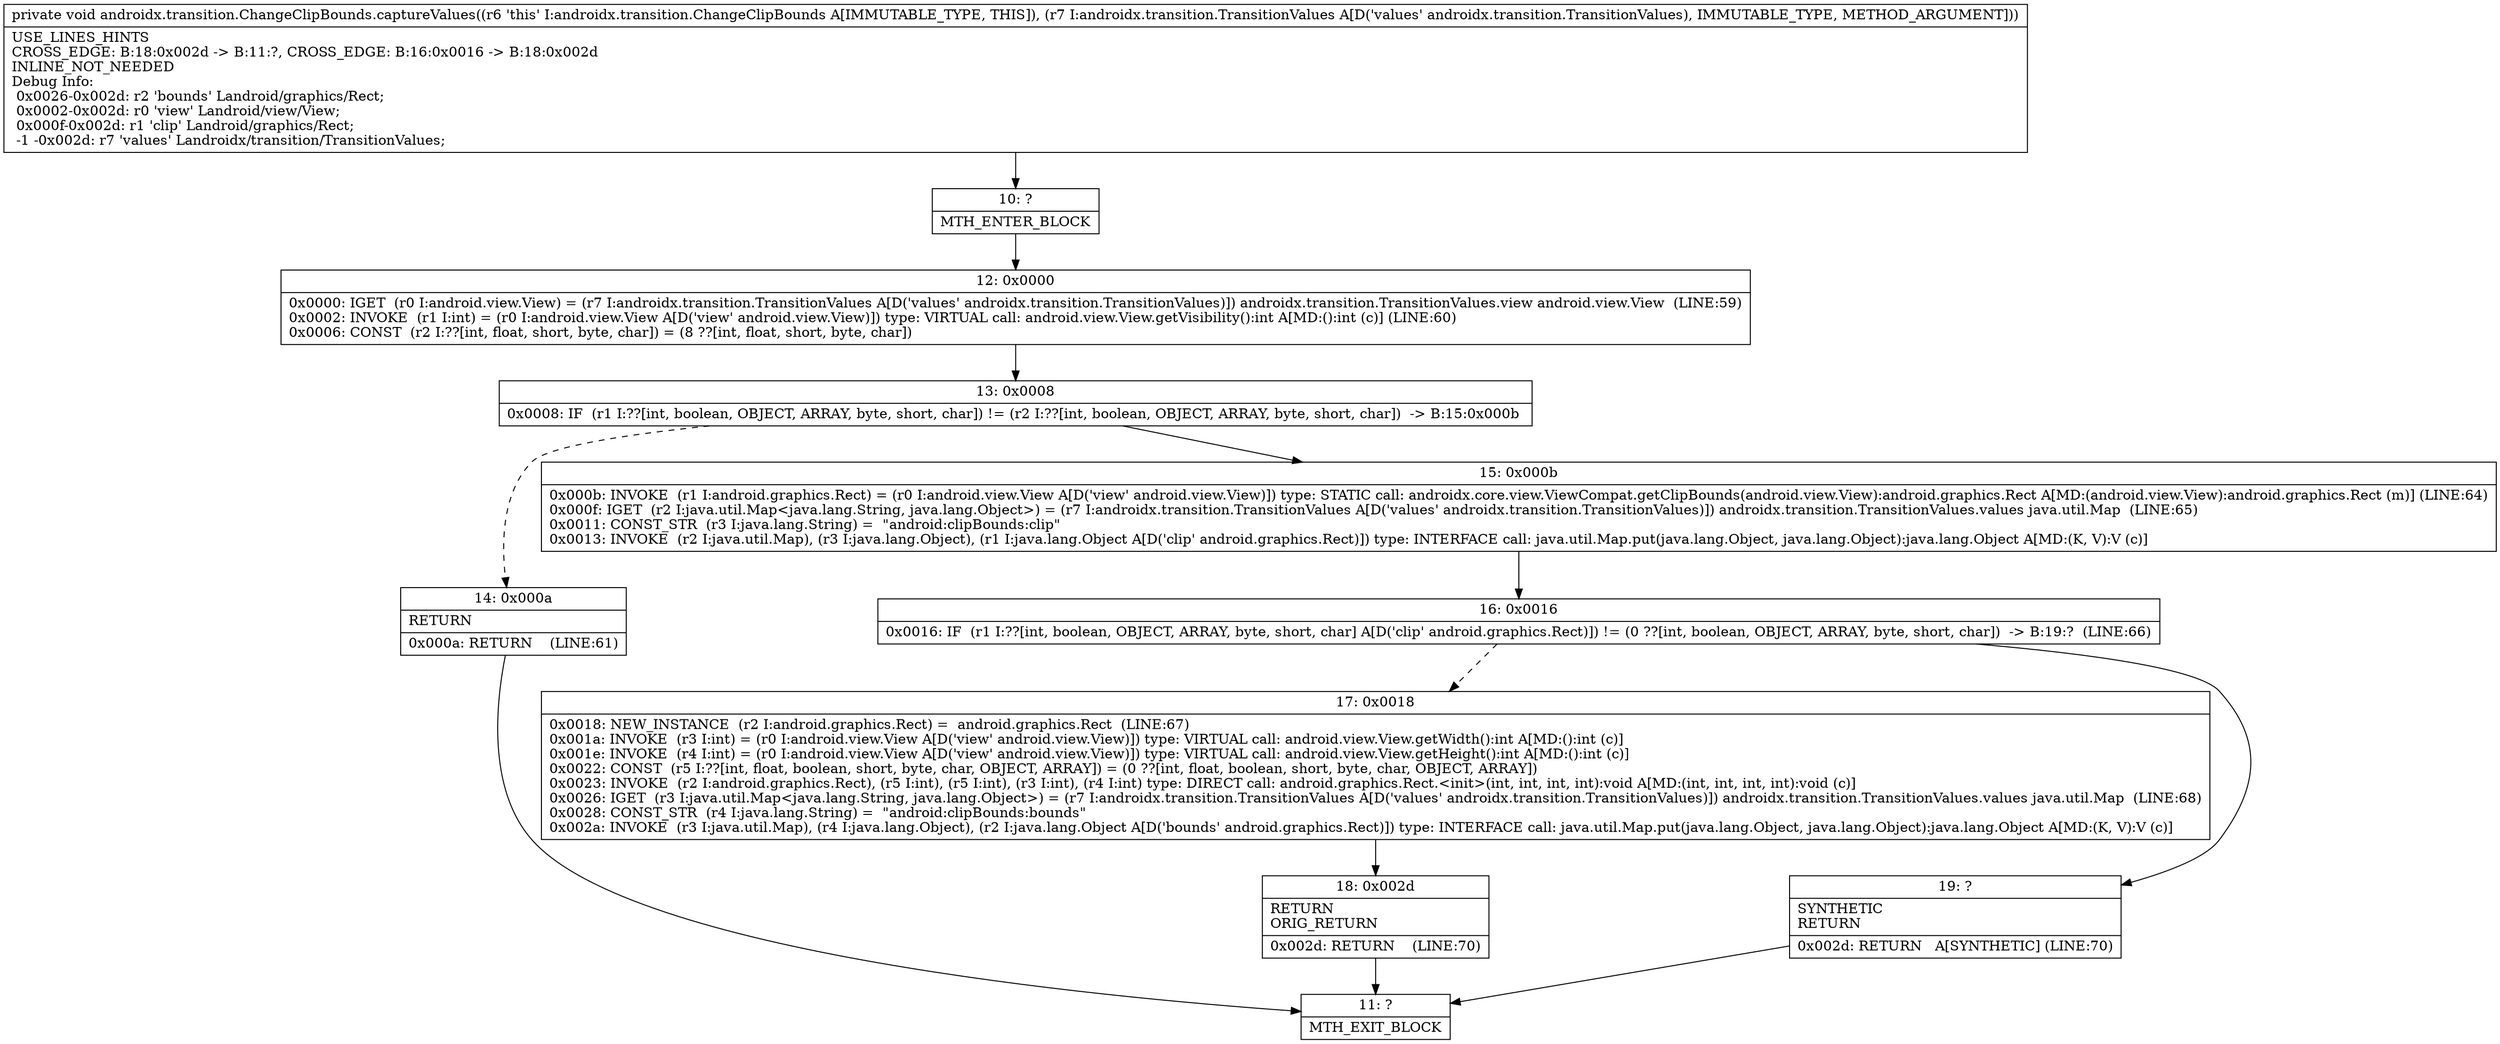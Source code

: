digraph "CFG forandroidx.transition.ChangeClipBounds.captureValues(Landroidx\/transition\/TransitionValues;)V" {
Node_10 [shape=record,label="{10\:\ ?|MTH_ENTER_BLOCK\l}"];
Node_12 [shape=record,label="{12\:\ 0x0000|0x0000: IGET  (r0 I:android.view.View) = (r7 I:androidx.transition.TransitionValues A[D('values' androidx.transition.TransitionValues)]) androidx.transition.TransitionValues.view android.view.View  (LINE:59)\l0x0002: INVOKE  (r1 I:int) = (r0 I:android.view.View A[D('view' android.view.View)]) type: VIRTUAL call: android.view.View.getVisibility():int A[MD:():int (c)] (LINE:60)\l0x0006: CONST  (r2 I:??[int, float, short, byte, char]) = (8 ??[int, float, short, byte, char]) \l}"];
Node_13 [shape=record,label="{13\:\ 0x0008|0x0008: IF  (r1 I:??[int, boolean, OBJECT, ARRAY, byte, short, char]) != (r2 I:??[int, boolean, OBJECT, ARRAY, byte, short, char])  \-\> B:15:0x000b \l}"];
Node_14 [shape=record,label="{14\:\ 0x000a|RETURN\l|0x000a: RETURN    (LINE:61)\l}"];
Node_11 [shape=record,label="{11\:\ ?|MTH_EXIT_BLOCK\l}"];
Node_15 [shape=record,label="{15\:\ 0x000b|0x000b: INVOKE  (r1 I:android.graphics.Rect) = (r0 I:android.view.View A[D('view' android.view.View)]) type: STATIC call: androidx.core.view.ViewCompat.getClipBounds(android.view.View):android.graphics.Rect A[MD:(android.view.View):android.graphics.Rect (m)] (LINE:64)\l0x000f: IGET  (r2 I:java.util.Map\<java.lang.String, java.lang.Object\>) = (r7 I:androidx.transition.TransitionValues A[D('values' androidx.transition.TransitionValues)]) androidx.transition.TransitionValues.values java.util.Map  (LINE:65)\l0x0011: CONST_STR  (r3 I:java.lang.String) =  \"android:clipBounds:clip\" \l0x0013: INVOKE  (r2 I:java.util.Map), (r3 I:java.lang.Object), (r1 I:java.lang.Object A[D('clip' android.graphics.Rect)]) type: INTERFACE call: java.util.Map.put(java.lang.Object, java.lang.Object):java.lang.Object A[MD:(K, V):V (c)]\l}"];
Node_16 [shape=record,label="{16\:\ 0x0016|0x0016: IF  (r1 I:??[int, boolean, OBJECT, ARRAY, byte, short, char] A[D('clip' android.graphics.Rect)]) != (0 ??[int, boolean, OBJECT, ARRAY, byte, short, char])  \-\> B:19:?  (LINE:66)\l}"];
Node_17 [shape=record,label="{17\:\ 0x0018|0x0018: NEW_INSTANCE  (r2 I:android.graphics.Rect) =  android.graphics.Rect  (LINE:67)\l0x001a: INVOKE  (r3 I:int) = (r0 I:android.view.View A[D('view' android.view.View)]) type: VIRTUAL call: android.view.View.getWidth():int A[MD:():int (c)]\l0x001e: INVOKE  (r4 I:int) = (r0 I:android.view.View A[D('view' android.view.View)]) type: VIRTUAL call: android.view.View.getHeight():int A[MD:():int (c)]\l0x0022: CONST  (r5 I:??[int, float, boolean, short, byte, char, OBJECT, ARRAY]) = (0 ??[int, float, boolean, short, byte, char, OBJECT, ARRAY]) \l0x0023: INVOKE  (r2 I:android.graphics.Rect), (r5 I:int), (r5 I:int), (r3 I:int), (r4 I:int) type: DIRECT call: android.graphics.Rect.\<init\>(int, int, int, int):void A[MD:(int, int, int, int):void (c)]\l0x0026: IGET  (r3 I:java.util.Map\<java.lang.String, java.lang.Object\>) = (r7 I:androidx.transition.TransitionValues A[D('values' androidx.transition.TransitionValues)]) androidx.transition.TransitionValues.values java.util.Map  (LINE:68)\l0x0028: CONST_STR  (r4 I:java.lang.String) =  \"android:clipBounds:bounds\" \l0x002a: INVOKE  (r3 I:java.util.Map), (r4 I:java.lang.Object), (r2 I:java.lang.Object A[D('bounds' android.graphics.Rect)]) type: INTERFACE call: java.util.Map.put(java.lang.Object, java.lang.Object):java.lang.Object A[MD:(K, V):V (c)]\l}"];
Node_18 [shape=record,label="{18\:\ 0x002d|RETURN\lORIG_RETURN\l|0x002d: RETURN    (LINE:70)\l}"];
Node_19 [shape=record,label="{19\:\ ?|SYNTHETIC\lRETURN\l|0x002d: RETURN   A[SYNTHETIC] (LINE:70)\l}"];
MethodNode[shape=record,label="{private void androidx.transition.ChangeClipBounds.captureValues((r6 'this' I:androidx.transition.ChangeClipBounds A[IMMUTABLE_TYPE, THIS]), (r7 I:androidx.transition.TransitionValues A[D('values' androidx.transition.TransitionValues), IMMUTABLE_TYPE, METHOD_ARGUMENT]))  | USE_LINES_HINTS\lCROSS_EDGE: B:18:0x002d \-\> B:11:?, CROSS_EDGE: B:16:0x0016 \-\> B:18:0x002d\lINLINE_NOT_NEEDED\lDebug Info:\l  0x0026\-0x002d: r2 'bounds' Landroid\/graphics\/Rect;\l  0x0002\-0x002d: r0 'view' Landroid\/view\/View;\l  0x000f\-0x002d: r1 'clip' Landroid\/graphics\/Rect;\l  \-1 \-0x002d: r7 'values' Landroidx\/transition\/TransitionValues;\l}"];
MethodNode -> Node_10;Node_10 -> Node_12;
Node_12 -> Node_13;
Node_13 -> Node_14[style=dashed];
Node_13 -> Node_15;
Node_14 -> Node_11;
Node_15 -> Node_16;
Node_16 -> Node_17[style=dashed];
Node_16 -> Node_19;
Node_17 -> Node_18;
Node_18 -> Node_11;
Node_19 -> Node_11;
}

